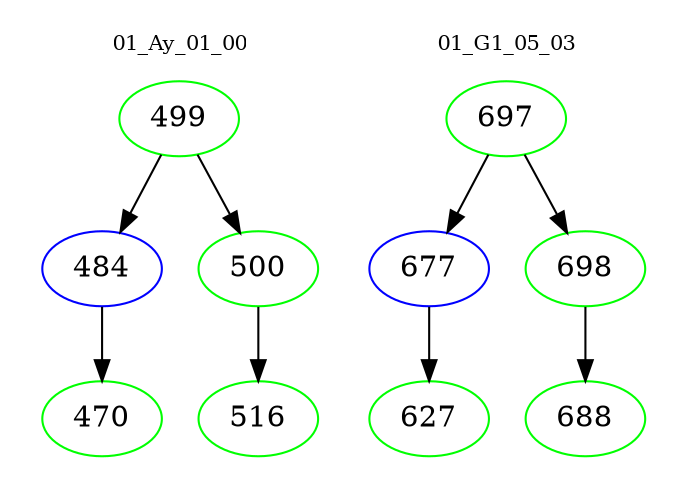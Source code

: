 digraph{
subgraph cluster_0 {
color = white
label = "01_Ay_01_00";
fontsize=10;
T0_499 [label="499", color="green"]
T0_499 -> T0_484 [color="black"]
T0_484 [label="484", color="blue"]
T0_484 -> T0_470 [color="black"]
T0_470 [label="470", color="green"]
T0_499 -> T0_500 [color="black"]
T0_500 [label="500", color="green"]
T0_500 -> T0_516 [color="black"]
T0_516 [label="516", color="green"]
}
subgraph cluster_1 {
color = white
label = "01_G1_05_03";
fontsize=10;
T1_697 [label="697", color="green"]
T1_697 -> T1_677 [color="black"]
T1_677 [label="677", color="blue"]
T1_677 -> T1_627 [color="black"]
T1_627 [label="627", color="green"]
T1_697 -> T1_698 [color="black"]
T1_698 [label="698", color="green"]
T1_698 -> T1_688 [color="black"]
T1_688 [label="688", color="green"]
}
}

